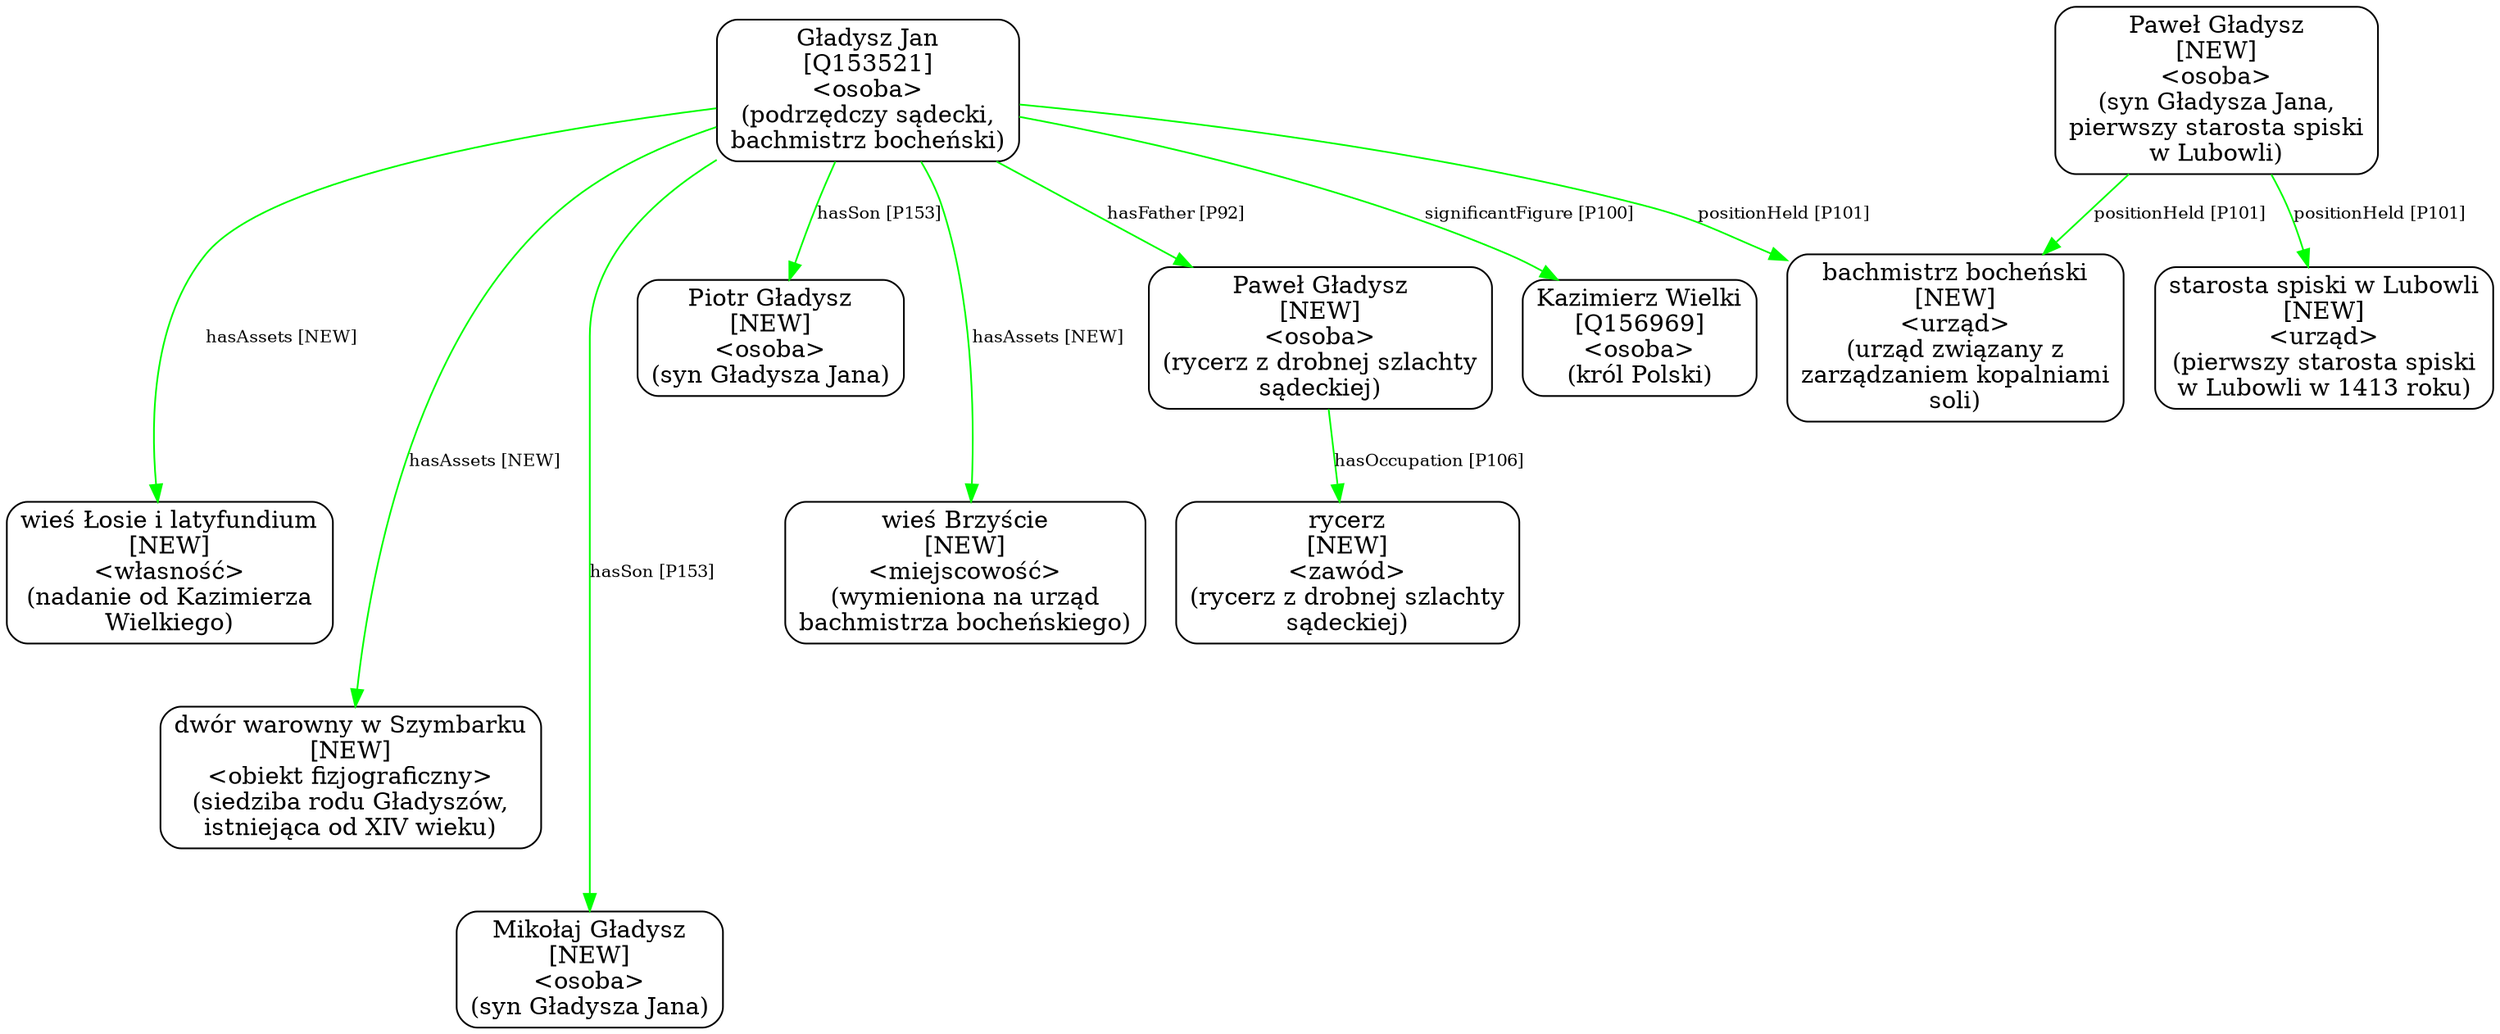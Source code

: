 digraph {
	node [shape=box,
		style=rounded
	];
	edge [fontsize=10];
	"Gładysz Jan
[Q153521]
<osoba>
(podrzędczy sądecki,
bachmistrz bocheński)"	[color=black,
		label="Gładysz Jan
[Q153521]
<osoba>
(podrzędczy sądecki,
bachmistrz bocheński)"];
	"Paweł Gładysz
[NEW]
<osoba>
(rycerz z drobnej szlachty
sądeckiej)"	[color=black,
		label="Paweł Gładysz
[NEW]
<osoba>
(rycerz z drobnej szlachty
sądeckiej)"];
	"Gładysz Jan
[Q153521]
<osoba>
(podrzędczy sądecki,
bachmistrz bocheński)" -> "Paweł Gładysz
[NEW]
<osoba>
(rycerz z drobnej szlachty
sądeckiej)"	[color=green,
		label="hasFather [P92]"];
	"Gładysz Jan
[Q153521]
<osoba>
(podrzędczy sądecki,
bachmistrz bocheński)" -> "Kazimierz Wielki
[Q156969]
<osoba>
(król Polski)"	[color=green,
		label="significantFigure [P100]",
		minlen=1];
	"Gładysz Jan
[Q153521]
<osoba>
(podrzędczy sądecki,
bachmistrz bocheński)" -> "wieś Łosie i latyfundium
[NEW]
<własność>
(nadanie od Kazimierza
Wielkiego)"	[color=green,
		label="hasAssets [NEW]",
		minlen=2];
	"Gładysz Jan
[Q153521]
<osoba>
(podrzędczy sądecki,
bachmistrz bocheński)" -> "bachmistrz bocheński
[NEW]
<urząd>
(urząd związany z
zarządzaniem kopalniami
soli)"	[color=green,
		label="positionHeld [P101]"];
	"Gładysz Jan
[Q153521]
<osoba>
(podrzędczy sądecki,
bachmistrz bocheński)" -> "dwór warowny w Szymbarku
[NEW]
<obiekt fizjograficzny>
(siedziba rodu Gładyszów,
istniejąca od XIV wieku)"	[color=green,
		label="hasAssets [NEW]",
		minlen=3];
	"Gładysz Jan
[Q153521]
<osoba>
(podrzędczy sądecki,
bachmistrz bocheński)" -> "Mikołaj Gładysz
[NEW]
<osoba>
(syn Gładysza Jana)"	[color=green,
		label="hasSon [P153]",
		minlen=4];
	"Gładysz Jan
[Q153521]
<osoba>
(podrzędczy sądecki,
bachmistrz bocheński)" -> "Piotr Gładysz
[NEW]
<osoba>
(syn Gładysza Jana)"	[color=green,
		label="hasSon [P153]",
		minlen=1];
	"Gładysz Jan
[Q153521]
<osoba>
(podrzędczy sądecki,
bachmistrz bocheński)" -> "wieś Brzyście
[NEW]
<miejscowość>
(wymieniona na urząd
bachmistrza bocheńskiego)"	[color=green,
		label="hasAssets [NEW]",
		minlen=2];
	"Paweł Gładysz
[NEW]
<osoba>
(syn Gładysza Jana,
pierwszy starosta spiski
w Lubowli)"	[color=black,
		label="Paweł Gładysz
[NEW]
<osoba>
(syn Gładysza Jana,
pierwszy starosta spiski
w Lubowli)"];
	"Paweł Gładysz
[NEW]
<osoba>
(syn Gładysza Jana,
pierwszy starosta spiski
w Lubowli)" -> "bachmistrz bocheński
[NEW]
<urząd>
(urząd związany z
zarządzaniem kopalniami
soli)"	[color=green,
		label="positionHeld [P101]"];
	"Paweł Gładysz
[NEW]
<osoba>
(syn Gładysza Jana,
pierwszy starosta spiski
w Lubowli)" -> "starosta spiski w Lubowli
[NEW]
<urząd>
(pierwszy starosta spiski
w Lubowli w 1413 roku)"	[color=green,
		label="positionHeld [P101]",
		minlen=1];
	"Paweł Gładysz
[NEW]
<osoba>
(rycerz z drobnej szlachty
sądeckiej)" -> "rycerz
[NEW]
<zawód>
(rycerz z drobnej szlachty
sądeckiej)"	[color=green,
		label="hasOccupation [P106]",
		minlen=1];
}

